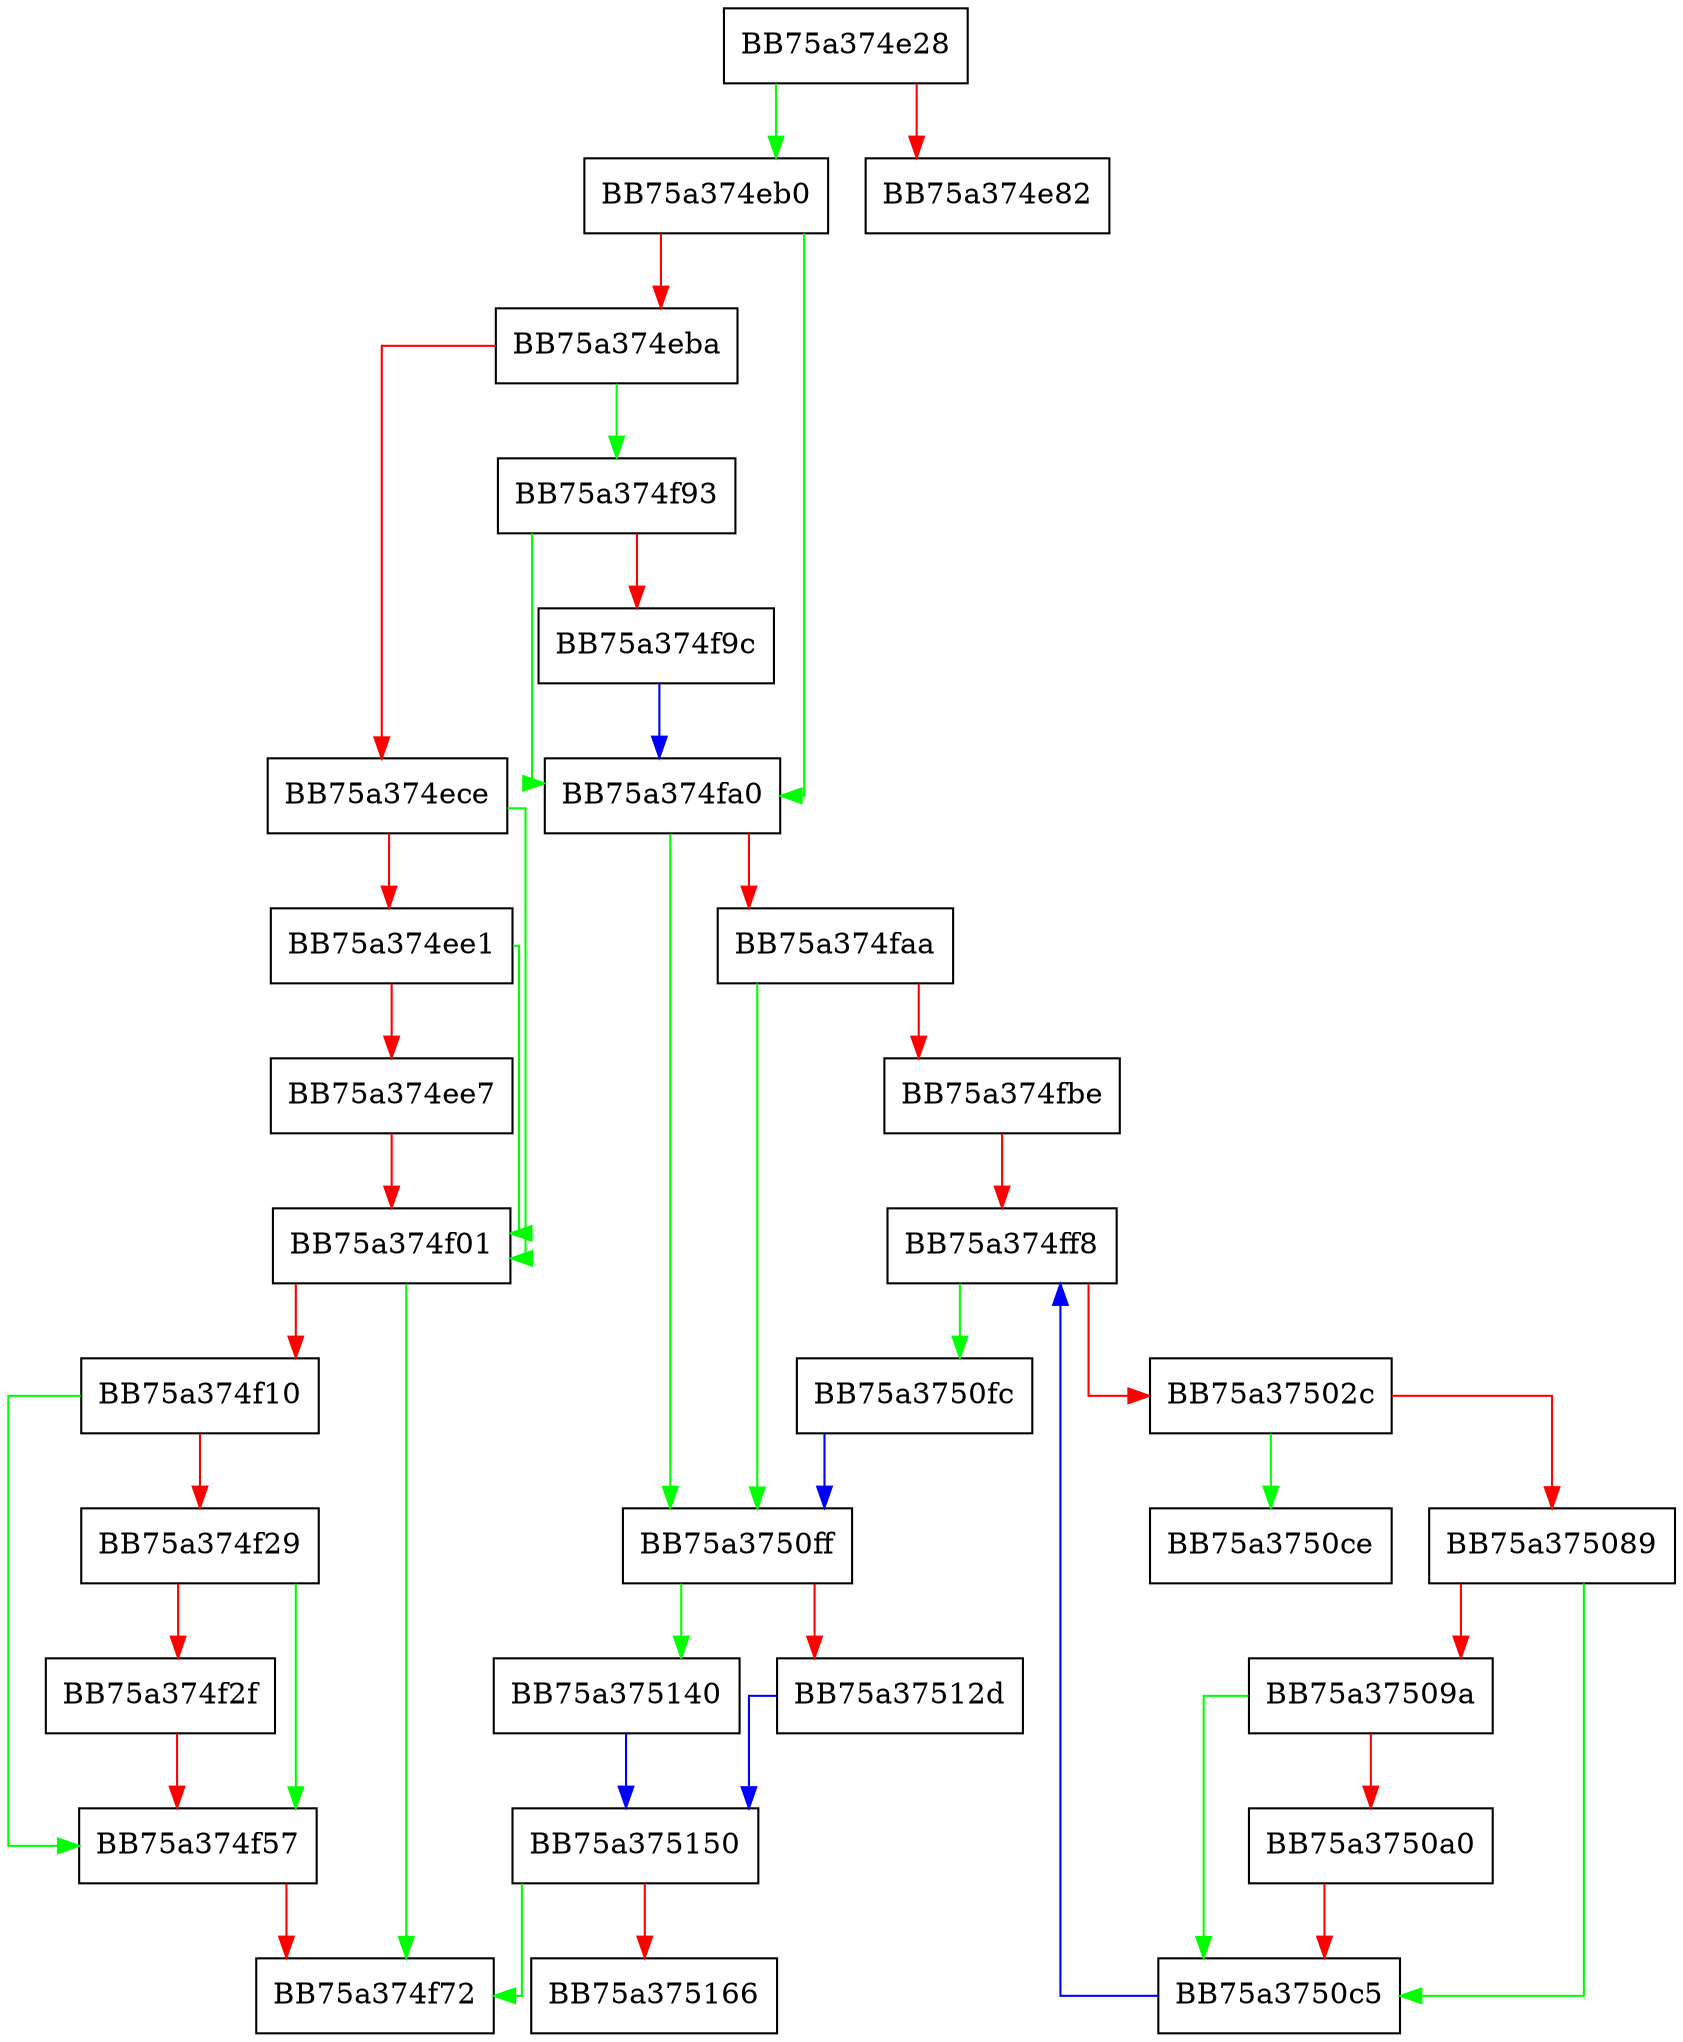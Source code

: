 digraph Register {
  node [shape="box"];
  graph [splines=ortho];
  BB75a374e28 -> BB75a374eb0 [color="green"];
  BB75a374e28 -> BB75a374e82 [color="red"];
  BB75a374eb0 -> BB75a374fa0 [color="green"];
  BB75a374eb0 -> BB75a374eba [color="red"];
  BB75a374eba -> BB75a374f93 [color="green"];
  BB75a374eba -> BB75a374ece [color="red"];
  BB75a374ece -> BB75a374f01 [color="green"];
  BB75a374ece -> BB75a374ee1 [color="red"];
  BB75a374ee1 -> BB75a374f01 [color="green"];
  BB75a374ee1 -> BB75a374ee7 [color="red"];
  BB75a374ee7 -> BB75a374f01 [color="red"];
  BB75a374f01 -> BB75a374f72 [color="green"];
  BB75a374f01 -> BB75a374f10 [color="red"];
  BB75a374f10 -> BB75a374f57 [color="green"];
  BB75a374f10 -> BB75a374f29 [color="red"];
  BB75a374f29 -> BB75a374f57 [color="green"];
  BB75a374f29 -> BB75a374f2f [color="red"];
  BB75a374f2f -> BB75a374f57 [color="red"];
  BB75a374f57 -> BB75a374f72 [color="red"];
  BB75a374f93 -> BB75a374fa0 [color="green"];
  BB75a374f93 -> BB75a374f9c [color="red"];
  BB75a374f9c -> BB75a374fa0 [color="blue"];
  BB75a374fa0 -> BB75a3750ff [color="green"];
  BB75a374fa0 -> BB75a374faa [color="red"];
  BB75a374faa -> BB75a3750ff [color="green"];
  BB75a374faa -> BB75a374fbe [color="red"];
  BB75a374fbe -> BB75a374ff8 [color="red"];
  BB75a374ff8 -> BB75a3750fc [color="green"];
  BB75a374ff8 -> BB75a37502c [color="red"];
  BB75a37502c -> BB75a3750ce [color="green"];
  BB75a37502c -> BB75a375089 [color="red"];
  BB75a375089 -> BB75a3750c5 [color="green"];
  BB75a375089 -> BB75a37509a [color="red"];
  BB75a37509a -> BB75a3750c5 [color="green"];
  BB75a37509a -> BB75a3750a0 [color="red"];
  BB75a3750a0 -> BB75a3750c5 [color="red"];
  BB75a3750c5 -> BB75a374ff8 [color="blue"];
  BB75a3750fc -> BB75a3750ff [color="blue"];
  BB75a3750ff -> BB75a375140 [color="green"];
  BB75a3750ff -> BB75a37512d [color="red"];
  BB75a37512d -> BB75a375150 [color="blue"];
  BB75a375140 -> BB75a375150 [color="blue"];
  BB75a375150 -> BB75a374f72 [color="green"];
  BB75a375150 -> BB75a375166 [color="red"];
}